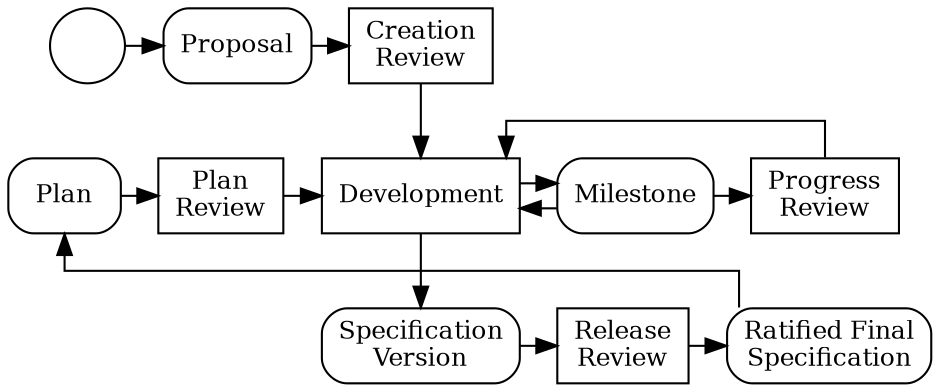 /*
 * Copyright (C) Eclipse Foundation, Inc. and others. 
 * 
 * This program and the accompanying materials are made
 * available under the terms of the Eclipse Public License 2.0
 * which is available at https://www.eclipse.org/legal/epl-2.0/
 * 
 * SPDX-License-Identifier: EPL-2.0
 */
 digraph {
	bgcolor=transparent;
	rankdir=TB;
	splines=ortho;
	
	node [shape=box,style=filled,fillcolor=white,fontsize=12];
	{
		rank=same;rankdir=LR;
		start[shape=circle,label=""];
		proposal[label="Proposal",style="filled,rounded"];
		creation_review[label="Creation\nReview"];
	}
	{
		rank=same;rankdir=LR;
		plan[label="Plan",style="filled,rounded"];
		plan_review[label="Plan\nReview"];
		development[label="Development"];
		milestone[label="Milestone",style="filled,rounded"];
		progress_review[label="Progress\nReview"];
	}
	{
		rank=same; rankdir=LR;
		rc[label="Specification\nVersion",style="filled,rounded"];
		release_review[label="Release\nReview"];
		final[label="Ratified Final\nSpecification",style="filled,rounded"];
	}
	
	start -> proposal;
	proposal -> creation_review;
	creation_review -> development;
	plan -> plan_review;
	plan_review -> development [weight=1000];
	development -> milestone[weight=1000];
	milestone -> development[weight=1000];
	milestone -> progress_review;
	progress_review -> development;
	development -> rc[weight=1000];
	rc -> release_review ;
	release_review -> final;
	final -> plan;
}